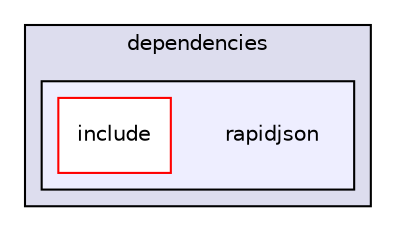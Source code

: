 digraph "dependencies/rapidjson" {
  compound=true
  node [ fontsize="10", fontname="Helvetica"];
  edge [ labelfontsize="10", labelfontname="Helvetica"];
  subgraph clusterdir_ad0530cb1f8052897640e112eb83a9d7 {
    graph [ bgcolor="#ddddee", pencolor="black", label="dependencies" fontname="Helvetica", fontsize="10", URL="dir_ad0530cb1f8052897640e112eb83a9d7.html"]
  subgraph clusterdir_84f4ea589b093ac807e1e94f6ab0c1a1 {
    graph [ bgcolor="#eeeeff", pencolor="black", label="" URL="dir_84f4ea589b093ac807e1e94f6ab0c1a1.html"];
    dir_84f4ea589b093ac807e1e94f6ab0c1a1 [shape=plaintext label="rapidjson"];
    dir_a901f18f09365fb8fe936e7550a87493 [shape=box label="include" color="red" fillcolor="white" style="filled" URL="dir_a901f18f09365fb8fe936e7550a87493.html"];
  }
  }
}
